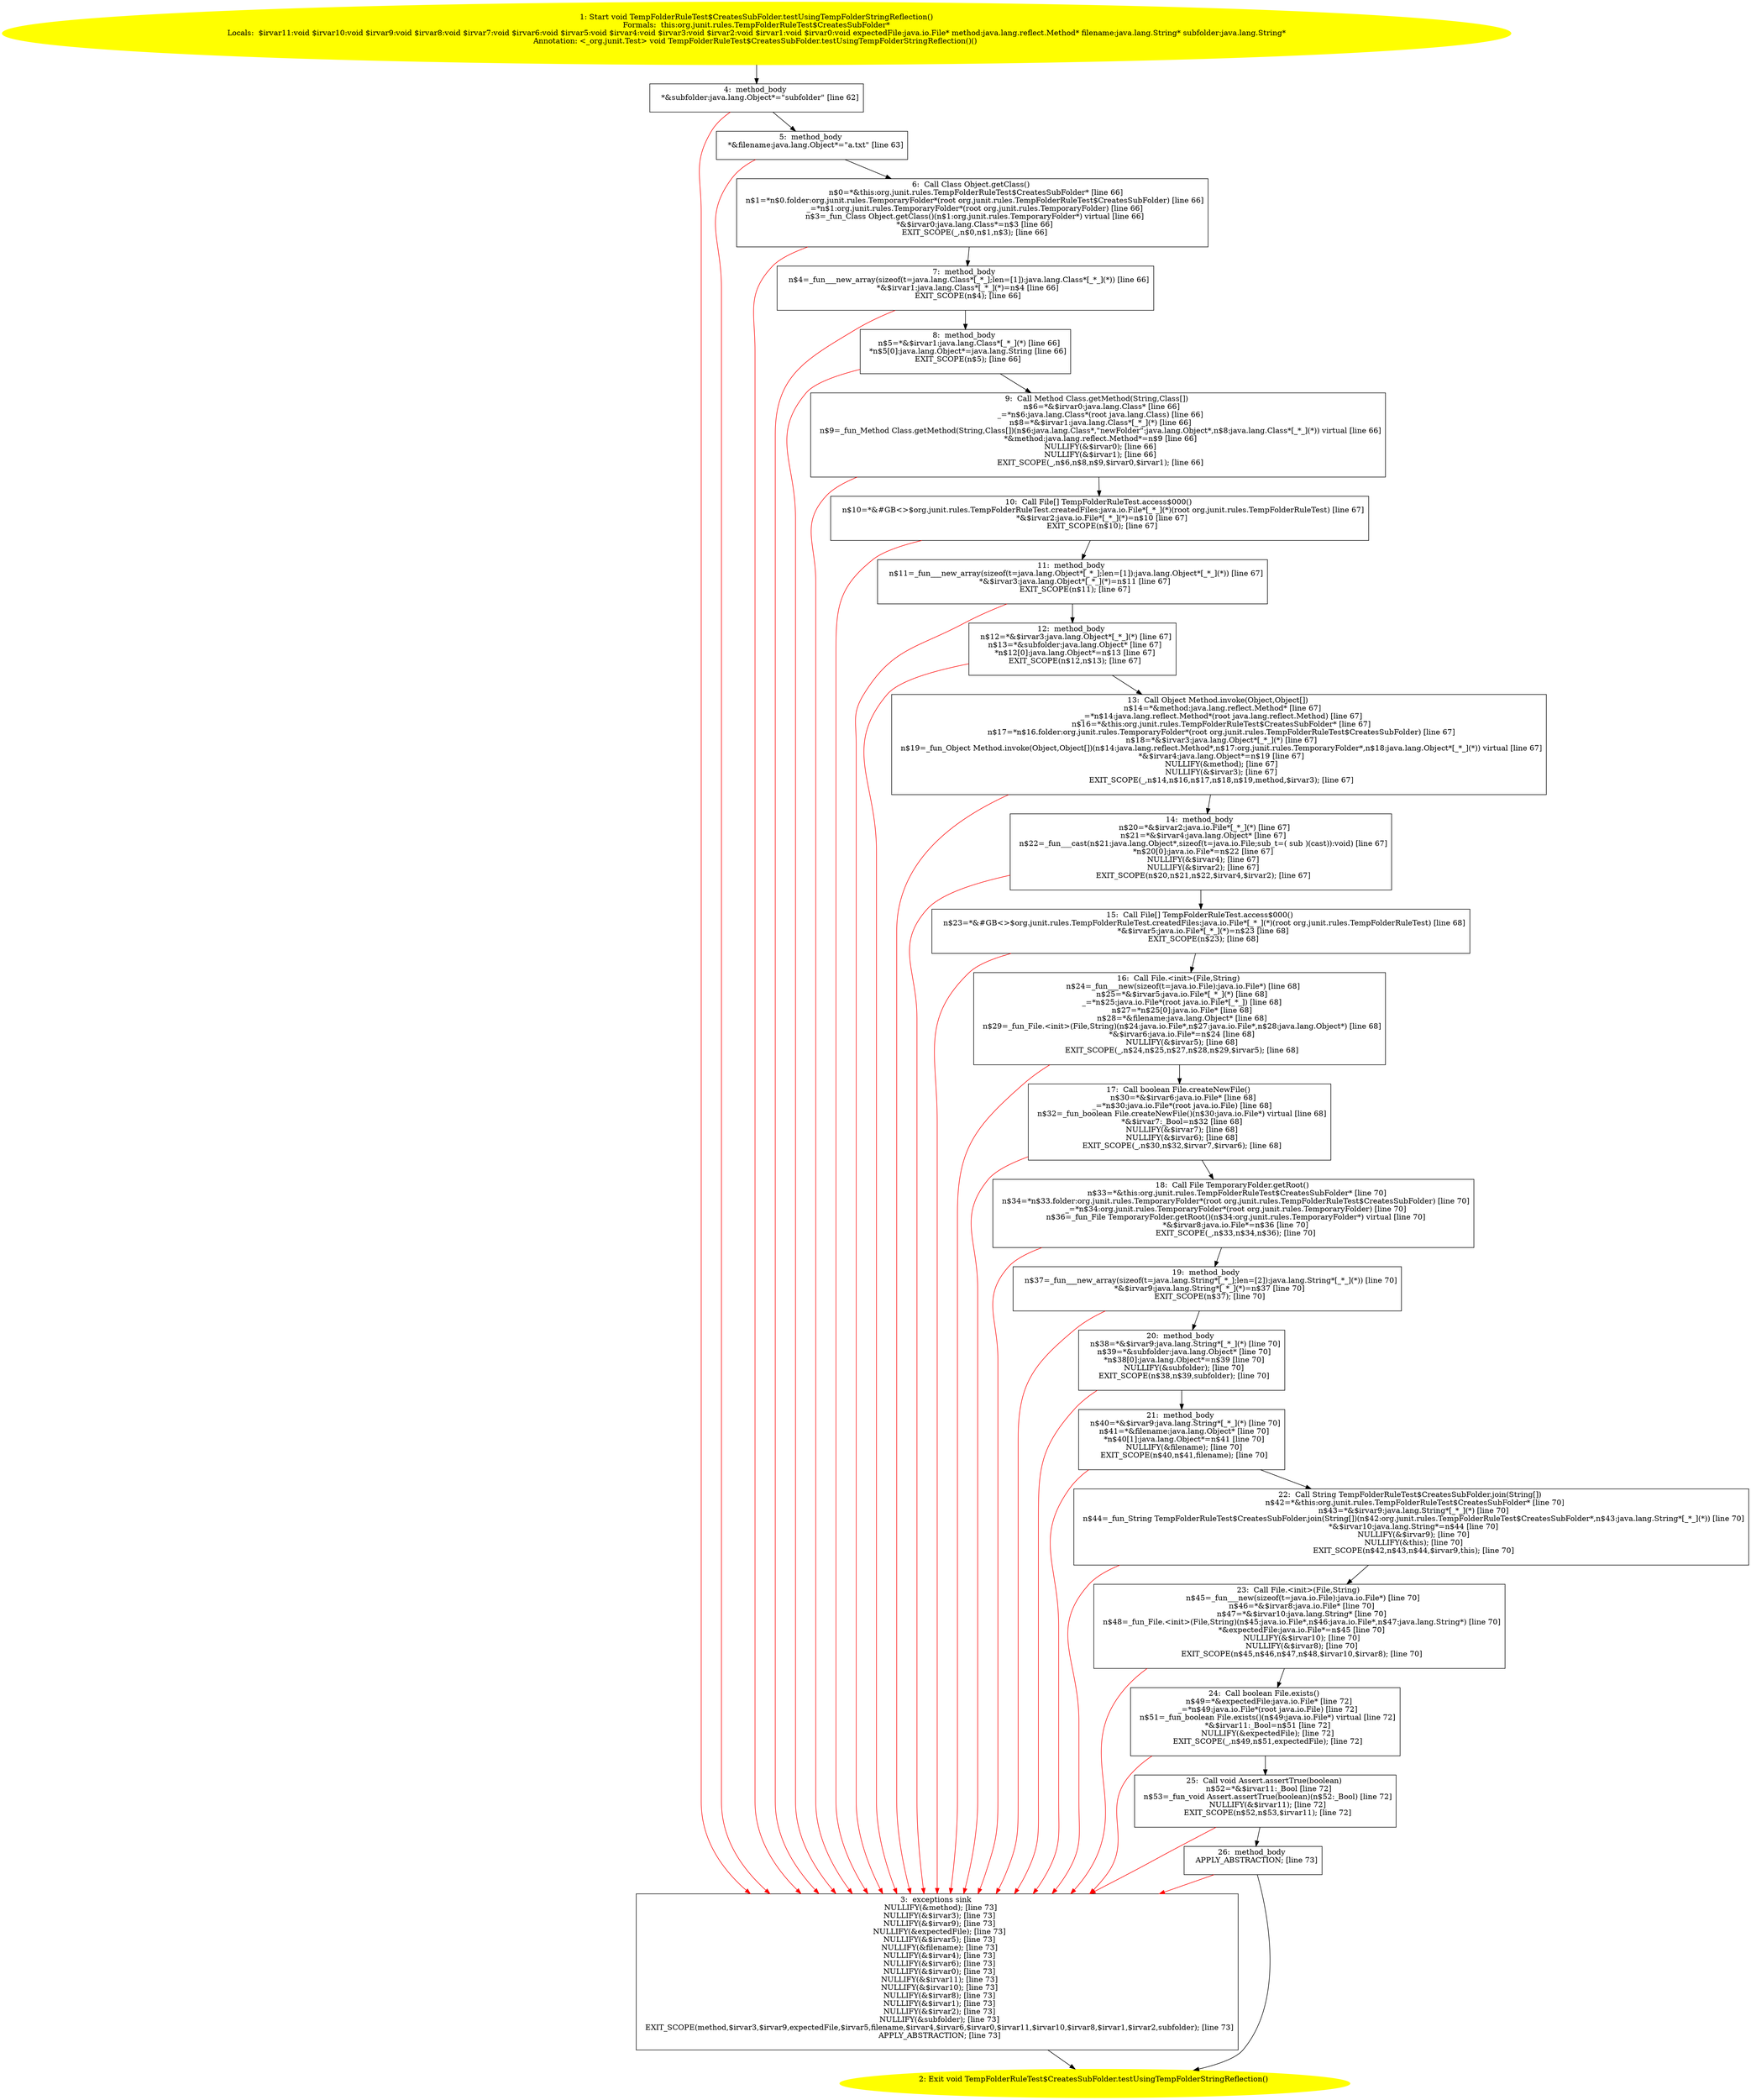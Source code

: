 /* @generated */
digraph cfg {
"org.junit.rules.TempFolderRuleTest$CreatesSubFolder.testUsingTempFolderStringReflection():void.2ea9c39f7f4d890964cd3e49780c0ccb_1" [label="1: Start void TempFolderRuleTest$CreatesSubFolder.testUsingTempFolderStringReflection()\nFormals:  this:org.junit.rules.TempFolderRuleTest$CreatesSubFolder*\nLocals:  $irvar11:void $irvar10:void $irvar9:void $irvar8:void $irvar7:void $irvar6:void $irvar5:void $irvar4:void $irvar3:void $irvar2:void $irvar1:void $irvar0:void expectedFile:java.io.File* method:java.lang.reflect.Method* filename:java.lang.String* subfolder:java.lang.String*\nAnnotation: <_org.junit.Test> void TempFolderRuleTest$CreatesSubFolder.testUsingTempFolderStringReflection()() \n  " color=yellow style=filled]
	

	 "org.junit.rules.TempFolderRuleTest$CreatesSubFolder.testUsingTempFolderStringReflection():void.2ea9c39f7f4d890964cd3e49780c0ccb_1" -> "org.junit.rules.TempFolderRuleTest$CreatesSubFolder.testUsingTempFolderStringReflection():void.2ea9c39f7f4d890964cd3e49780c0ccb_4" ;
"org.junit.rules.TempFolderRuleTest$CreatesSubFolder.testUsingTempFolderStringReflection():void.2ea9c39f7f4d890964cd3e49780c0ccb_2" [label="2: Exit void TempFolderRuleTest$CreatesSubFolder.testUsingTempFolderStringReflection() \n  " color=yellow style=filled]
	

"org.junit.rules.TempFolderRuleTest$CreatesSubFolder.testUsingTempFolderStringReflection():void.2ea9c39f7f4d890964cd3e49780c0ccb_3" [label="3:  exceptions sink \n   NULLIFY(&method); [line 73]\n  NULLIFY(&$irvar3); [line 73]\n  NULLIFY(&$irvar9); [line 73]\n  NULLIFY(&expectedFile); [line 73]\n  NULLIFY(&$irvar5); [line 73]\n  NULLIFY(&filename); [line 73]\n  NULLIFY(&$irvar4); [line 73]\n  NULLIFY(&$irvar6); [line 73]\n  NULLIFY(&$irvar0); [line 73]\n  NULLIFY(&$irvar11); [line 73]\n  NULLIFY(&$irvar10); [line 73]\n  NULLIFY(&$irvar8); [line 73]\n  NULLIFY(&$irvar1); [line 73]\n  NULLIFY(&$irvar2); [line 73]\n  NULLIFY(&subfolder); [line 73]\n  EXIT_SCOPE(method,$irvar3,$irvar9,expectedFile,$irvar5,filename,$irvar4,$irvar6,$irvar0,$irvar11,$irvar10,$irvar8,$irvar1,$irvar2,subfolder); [line 73]\n  APPLY_ABSTRACTION; [line 73]\n " shape="box"]
	

	 "org.junit.rules.TempFolderRuleTest$CreatesSubFolder.testUsingTempFolderStringReflection():void.2ea9c39f7f4d890964cd3e49780c0ccb_3" -> "org.junit.rules.TempFolderRuleTest$CreatesSubFolder.testUsingTempFolderStringReflection():void.2ea9c39f7f4d890964cd3e49780c0ccb_2" ;
"org.junit.rules.TempFolderRuleTest$CreatesSubFolder.testUsingTempFolderStringReflection():void.2ea9c39f7f4d890964cd3e49780c0ccb_4" [label="4:  method_body \n   *&subfolder:java.lang.Object*=\"subfolder\" [line 62]\n " shape="box"]
	

	 "org.junit.rules.TempFolderRuleTest$CreatesSubFolder.testUsingTempFolderStringReflection():void.2ea9c39f7f4d890964cd3e49780c0ccb_4" -> "org.junit.rules.TempFolderRuleTest$CreatesSubFolder.testUsingTempFolderStringReflection():void.2ea9c39f7f4d890964cd3e49780c0ccb_5" ;
	 "org.junit.rules.TempFolderRuleTest$CreatesSubFolder.testUsingTempFolderStringReflection():void.2ea9c39f7f4d890964cd3e49780c0ccb_4" -> "org.junit.rules.TempFolderRuleTest$CreatesSubFolder.testUsingTempFolderStringReflection():void.2ea9c39f7f4d890964cd3e49780c0ccb_3" [color="red" ];
"org.junit.rules.TempFolderRuleTest$CreatesSubFolder.testUsingTempFolderStringReflection():void.2ea9c39f7f4d890964cd3e49780c0ccb_5" [label="5:  method_body \n   *&filename:java.lang.Object*=\"a.txt\" [line 63]\n " shape="box"]
	

	 "org.junit.rules.TempFolderRuleTest$CreatesSubFolder.testUsingTempFolderStringReflection():void.2ea9c39f7f4d890964cd3e49780c0ccb_5" -> "org.junit.rules.TempFolderRuleTest$CreatesSubFolder.testUsingTempFolderStringReflection():void.2ea9c39f7f4d890964cd3e49780c0ccb_6" ;
	 "org.junit.rules.TempFolderRuleTest$CreatesSubFolder.testUsingTempFolderStringReflection():void.2ea9c39f7f4d890964cd3e49780c0ccb_5" -> "org.junit.rules.TempFolderRuleTest$CreatesSubFolder.testUsingTempFolderStringReflection():void.2ea9c39f7f4d890964cd3e49780c0ccb_3" [color="red" ];
"org.junit.rules.TempFolderRuleTest$CreatesSubFolder.testUsingTempFolderStringReflection():void.2ea9c39f7f4d890964cd3e49780c0ccb_6" [label="6:  Call Class Object.getClass() \n   n$0=*&this:org.junit.rules.TempFolderRuleTest$CreatesSubFolder* [line 66]\n  n$1=*n$0.folder:org.junit.rules.TemporaryFolder*(root org.junit.rules.TempFolderRuleTest$CreatesSubFolder) [line 66]\n  _=*n$1:org.junit.rules.TemporaryFolder*(root org.junit.rules.TemporaryFolder) [line 66]\n  n$3=_fun_Class Object.getClass()(n$1:org.junit.rules.TemporaryFolder*) virtual [line 66]\n  *&$irvar0:java.lang.Class*=n$3 [line 66]\n  EXIT_SCOPE(_,n$0,n$1,n$3); [line 66]\n " shape="box"]
	

	 "org.junit.rules.TempFolderRuleTest$CreatesSubFolder.testUsingTempFolderStringReflection():void.2ea9c39f7f4d890964cd3e49780c0ccb_6" -> "org.junit.rules.TempFolderRuleTest$CreatesSubFolder.testUsingTempFolderStringReflection():void.2ea9c39f7f4d890964cd3e49780c0ccb_7" ;
	 "org.junit.rules.TempFolderRuleTest$CreatesSubFolder.testUsingTempFolderStringReflection():void.2ea9c39f7f4d890964cd3e49780c0ccb_6" -> "org.junit.rules.TempFolderRuleTest$CreatesSubFolder.testUsingTempFolderStringReflection():void.2ea9c39f7f4d890964cd3e49780c0ccb_3" [color="red" ];
"org.junit.rules.TempFolderRuleTest$CreatesSubFolder.testUsingTempFolderStringReflection():void.2ea9c39f7f4d890964cd3e49780c0ccb_7" [label="7:  method_body \n   n$4=_fun___new_array(sizeof(t=java.lang.Class*[_*_];len=[1]):java.lang.Class*[_*_](*)) [line 66]\n  *&$irvar1:java.lang.Class*[_*_](*)=n$4 [line 66]\n  EXIT_SCOPE(n$4); [line 66]\n " shape="box"]
	

	 "org.junit.rules.TempFolderRuleTest$CreatesSubFolder.testUsingTempFolderStringReflection():void.2ea9c39f7f4d890964cd3e49780c0ccb_7" -> "org.junit.rules.TempFolderRuleTest$CreatesSubFolder.testUsingTempFolderStringReflection():void.2ea9c39f7f4d890964cd3e49780c0ccb_8" ;
	 "org.junit.rules.TempFolderRuleTest$CreatesSubFolder.testUsingTempFolderStringReflection():void.2ea9c39f7f4d890964cd3e49780c0ccb_7" -> "org.junit.rules.TempFolderRuleTest$CreatesSubFolder.testUsingTempFolderStringReflection():void.2ea9c39f7f4d890964cd3e49780c0ccb_3" [color="red" ];
"org.junit.rules.TempFolderRuleTest$CreatesSubFolder.testUsingTempFolderStringReflection():void.2ea9c39f7f4d890964cd3e49780c0ccb_8" [label="8:  method_body \n   n$5=*&$irvar1:java.lang.Class*[_*_](*) [line 66]\n  *n$5[0]:java.lang.Object*=java.lang.String [line 66]\n  EXIT_SCOPE(n$5); [line 66]\n " shape="box"]
	

	 "org.junit.rules.TempFolderRuleTest$CreatesSubFolder.testUsingTempFolderStringReflection():void.2ea9c39f7f4d890964cd3e49780c0ccb_8" -> "org.junit.rules.TempFolderRuleTest$CreatesSubFolder.testUsingTempFolderStringReflection():void.2ea9c39f7f4d890964cd3e49780c0ccb_9" ;
	 "org.junit.rules.TempFolderRuleTest$CreatesSubFolder.testUsingTempFolderStringReflection():void.2ea9c39f7f4d890964cd3e49780c0ccb_8" -> "org.junit.rules.TempFolderRuleTest$CreatesSubFolder.testUsingTempFolderStringReflection():void.2ea9c39f7f4d890964cd3e49780c0ccb_3" [color="red" ];
"org.junit.rules.TempFolderRuleTest$CreatesSubFolder.testUsingTempFolderStringReflection():void.2ea9c39f7f4d890964cd3e49780c0ccb_9" [label="9:  Call Method Class.getMethod(String,Class[]) \n   n$6=*&$irvar0:java.lang.Class* [line 66]\n  _=*n$6:java.lang.Class*(root java.lang.Class) [line 66]\n  n$8=*&$irvar1:java.lang.Class*[_*_](*) [line 66]\n  n$9=_fun_Method Class.getMethod(String,Class[])(n$6:java.lang.Class*,\"newFolder\":java.lang.Object*,n$8:java.lang.Class*[_*_](*)) virtual [line 66]\n  *&method:java.lang.reflect.Method*=n$9 [line 66]\n  NULLIFY(&$irvar0); [line 66]\n  NULLIFY(&$irvar1); [line 66]\n  EXIT_SCOPE(_,n$6,n$8,n$9,$irvar0,$irvar1); [line 66]\n " shape="box"]
	

	 "org.junit.rules.TempFolderRuleTest$CreatesSubFolder.testUsingTempFolderStringReflection():void.2ea9c39f7f4d890964cd3e49780c0ccb_9" -> "org.junit.rules.TempFolderRuleTest$CreatesSubFolder.testUsingTempFolderStringReflection():void.2ea9c39f7f4d890964cd3e49780c0ccb_10" ;
	 "org.junit.rules.TempFolderRuleTest$CreatesSubFolder.testUsingTempFolderStringReflection():void.2ea9c39f7f4d890964cd3e49780c0ccb_9" -> "org.junit.rules.TempFolderRuleTest$CreatesSubFolder.testUsingTempFolderStringReflection():void.2ea9c39f7f4d890964cd3e49780c0ccb_3" [color="red" ];
"org.junit.rules.TempFolderRuleTest$CreatesSubFolder.testUsingTempFolderStringReflection():void.2ea9c39f7f4d890964cd3e49780c0ccb_10" [label="10:  Call File[] TempFolderRuleTest.access$000() \n   n$10=*&#GB<>$org.junit.rules.TempFolderRuleTest.createdFiles:java.io.File*[_*_](*)(root org.junit.rules.TempFolderRuleTest) [line 67]\n  *&$irvar2:java.io.File*[_*_](*)=n$10 [line 67]\n  EXIT_SCOPE(n$10); [line 67]\n " shape="box"]
	

	 "org.junit.rules.TempFolderRuleTest$CreatesSubFolder.testUsingTempFolderStringReflection():void.2ea9c39f7f4d890964cd3e49780c0ccb_10" -> "org.junit.rules.TempFolderRuleTest$CreatesSubFolder.testUsingTempFolderStringReflection():void.2ea9c39f7f4d890964cd3e49780c0ccb_11" ;
	 "org.junit.rules.TempFolderRuleTest$CreatesSubFolder.testUsingTempFolderStringReflection():void.2ea9c39f7f4d890964cd3e49780c0ccb_10" -> "org.junit.rules.TempFolderRuleTest$CreatesSubFolder.testUsingTempFolderStringReflection():void.2ea9c39f7f4d890964cd3e49780c0ccb_3" [color="red" ];
"org.junit.rules.TempFolderRuleTest$CreatesSubFolder.testUsingTempFolderStringReflection():void.2ea9c39f7f4d890964cd3e49780c0ccb_11" [label="11:  method_body \n   n$11=_fun___new_array(sizeof(t=java.lang.Object*[_*_];len=[1]):java.lang.Object*[_*_](*)) [line 67]\n  *&$irvar3:java.lang.Object*[_*_](*)=n$11 [line 67]\n  EXIT_SCOPE(n$11); [line 67]\n " shape="box"]
	

	 "org.junit.rules.TempFolderRuleTest$CreatesSubFolder.testUsingTempFolderStringReflection():void.2ea9c39f7f4d890964cd3e49780c0ccb_11" -> "org.junit.rules.TempFolderRuleTest$CreatesSubFolder.testUsingTempFolderStringReflection():void.2ea9c39f7f4d890964cd3e49780c0ccb_12" ;
	 "org.junit.rules.TempFolderRuleTest$CreatesSubFolder.testUsingTempFolderStringReflection():void.2ea9c39f7f4d890964cd3e49780c0ccb_11" -> "org.junit.rules.TempFolderRuleTest$CreatesSubFolder.testUsingTempFolderStringReflection():void.2ea9c39f7f4d890964cd3e49780c0ccb_3" [color="red" ];
"org.junit.rules.TempFolderRuleTest$CreatesSubFolder.testUsingTempFolderStringReflection():void.2ea9c39f7f4d890964cd3e49780c0ccb_12" [label="12:  method_body \n   n$12=*&$irvar3:java.lang.Object*[_*_](*) [line 67]\n  n$13=*&subfolder:java.lang.Object* [line 67]\n  *n$12[0]:java.lang.Object*=n$13 [line 67]\n  EXIT_SCOPE(n$12,n$13); [line 67]\n " shape="box"]
	

	 "org.junit.rules.TempFolderRuleTest$CreatesSubFolder.testUsingTempFolderStringReflection():void.2ea9c39f7f4d890964cd3e49780c0ccb_12" -> "org.junit.rules.TempFolderRuleTest$CreatesSubFolder.testUsingTempFolderStringReflection():void.2ea9c39f7f4d890964cd3e49780c0ccb_13" ;
	 "org.junit.rules.TempFolderRuleTest$CreatesSubFolder.testUsingTempFolderStringReflection():void.2ea9c39f7f4d890964cd3e49780c0ccb_12" -> "org.junit.rules.TempFolderRuleTest$CreatesSubFolder.testUsingTempFolderStringReflection():void.2ea9c39f7f4d890964cd3e49780c0ccb_3" [color="red" ];
"org.junit.rules.TempFolderRuleTest$CreatesSubFolder.testUsingTempFolderStringReflection():void.2ea9c39f7f4d890964cd3e49780c0ccb_13" [label="13:  Call Object Method.invoke(Object,Object[]) \n   n$14=*&method:java.lang.reflect.Method* [line 67]\n  _=*n$14:java.lang.reflect.Method*(root java.lang.reflect.Method) [line 67]\n  n$16=*&this:org.junit.rules.TempFolderRuleTest$CreatesSubFolder* [line 67]\n  n$17=*n$16.folder:org.junit.rules.TemporaryFolder*(root org.junit.rules.TempFolderRuleTest$CreatesSubFolder) [line 67]\n  n$18=*&$irvar3:java.lang.Object*[_*_](*) [line 67]\n  n$19=_fun_Object Method.invoke(Object,Object[])(n$14:java.lang.reflect.Method*,n$17:org.junit.rules.TemporaryFolder*,n$18:java.lang.Object*[_*_](*)) virtual [line 67]\n  *&$irvar4:java.lang.Object*=n$19 [line 67]\n  NULLIFY(&method); [line 67]\n  NULLIFY(&$irvar3); [line 67]\n  EXIT_SCOPE(_,n$14,n$16,n$17,n$18,n$19,method,$irvar3); [line 67]\n " shape="box"]
	

	 "org.junit.rules.TempFolderRuleTest$CreatesSubFolder.testUsingTempFolderStringReflection():void.2ea9c39f7f4d890964cd3e49780c0ccb_13" -> "org.junit.rules.TempFolderRuleTest$CreatesSubFolder.testUsingTempFolderStringReflection():void.2ea9c39f7f4d890964cd3e49780c0ccb_14" ;
	 "org.junit.rules.TempFolderRuleTest$CreatesSubFolder.testUsingTempFolderStringReflection():void.2ea9c39f7f4d890964cd3e49780c0ccb_13" -> "org.junit.rules.TempFolderRuleTest$CreatesSubFolder.testUsingTempFolderStringReflection():void.2ea9c39f7f4d890964cd3e49780c0ccb_3" [color="red" ];
"org.junit.rules.TempFolderRuleTest$CreatesSubFolder.testUsingTempFolderStringReflection():void.2ea9c39f7f4d890964cd3e49780c0ccb_14" [label="14:  method_body \n   n$20=*&$irvar2:java.io.File*[_*_](*) [line 67]\n  n$21=*&$irvar4:java.lang.Object* [line 67]\n  n$22=_fun___cast(n$21:java.lang.Object*,sizeof(t=java.io.File;sub_t=( sub )(cast)):void) [line 67]\n  *n$20[0]:java.io.File*=n$22 [line 67]\n  NULLIFY(&$irvar4); [line 67]\n  NULLIFY(&$irvar2); [line 67]\n  EXIT_SCOPE(n$20,n$21,n$22,$irvar4,$irvar2); [line 67]\n " shape="box"]
	

	 "org.junit.rules.TempFolderRuleTest$CreatesSubFolder.testUsingTempFolderStringReflection():void.2ea9c39f7f4d890964cd3e49780c0ccb_14" -> "org.junit.rules.TempFolderRuleTest$CreatesSubFolder.testUsingTempFolderStringReflection():void.2ea9c39f7f4d890964cd3e49780c0ccb_15" ;
	 "org.junit.rules.TempFolderRuleTest$CreatesSubFolder.testUsingTempFolderStringReflection():void.2ea9c39f7f4d890964cd3e49780c0ccb_14" -> "org.junit.rules.TempFolderRuleTest$CreatesSubFolder.testUsingTempFolderStringReflection():void.2ea9c39f7f4d890964cd3e49780c0ccb_3" [color="red" ];
"org.junit.rules.TempFolderRuleTest$CreatesSubFolder.testUsingTempFolderStringReflection():void.2ea9c39f7f4d890964cd3e49780c0ccb_15" [label="15:  Call File[] TempFolderRuleTest.access$000() \n   n$23=*&#GB<>$org.junit.rules.TempFolderRuleTest.createdFiles:java.io.File*[_*_](*)(root org.junit.rules.TempFolderRuleTest) [line 68]\n  *&$irvar5:java.io.File*[_*_](*)=n$23 [line 68]\n  EXIT_SCOPE(n$23); [line 68]\n " shape="box"]
	

	 "org.junit.rules.TempFolderRuleTest$CreatesSubFolder.testUsingTempFolderStringReflection():void.2ea9c39f7f4d890964cd3e49780c0ccb_15" -> "org.junit.rules.TempFolderRuleTest$CreatesSubFolder.testUsingTempFolderStringReflection():void.2ea9c39f7f4d890964cd3e49780c0ccb_16" ;
	 "org.junit.rules.TempFolderRuleTest$CreatesSubFolder.testUsingTempFolderStringReflection():void.2ea9c39f7f4d890964cd3e49780c0ccb_15" -> "org.junit.rules.TempFolderRuleTest$CreatesSubFolder.testUsingTempFolderStringReflection():void.2ea9c39f7f4d890964cd3e49780c0ccb_3" [color="red" ];
"org.junit.rules.TempFolderRuleTest$CreatesSubFolder.testUsingTempFolderStringReflection():void.2ea9c39f7f4d890964cd3e49780c0ccb_16" [label="16:  Call File.<init>(File,String) \n   n$24=_fun___new(sizeof(t=java.io.File):java.io.File*) [line 68]\n  n$25=*&$irvar5:java.io.File*[_*_](*) [line 68]\n  _=*n$25:java.io.File*(root java.io.File*[_*_]) [line 68]\n  n$27=*n$25[0]:java.io.File* [line 68]\n  n$28=*&filename:java.lang.Object* [line 68]\n  n$29=_fun_File.<init>(File,String)(n$24:java.io.File*,n$27:java.io.File*,n$28:java.lang.Object*) [line 68]\n  *&$irvar6:java.io.File*=n$24 [line 68]\n  NULLIFY(&$irvar5); [line 68]\n  EXIT_SCOPE(_,n$24,n$25,n$27,n$28,n$29,$irvar5); [line 68]\n " shape="box"]
	

	 "org.junit.rules.TempFolderRuleTest$CreatesSubFolder.testUsingTempFolderStringReflection():void.2ea9c39f7f4d890964cd3e49780c0ccb_16" -> "org.junit.rules.TempFolderRuleTest$CreatesSubFolder.testUsingTempFolderStringReflection():void.2ea9c39f7f4d890964cd3e49780c0ccb_17" ;
	 "org.junit.rules.TempFolderRuleTest$CreatesSubFolder.testUsingTempFolderStringReflection():void.2ea9c39f7f4d890964cd3e49780c0ccb_16" -> "org.junit.rules.TempFolderRuleTest$CreatesSubFolder.testUsingTempFolderStringReflection():void.2ea9c39f7f4d890964cd3e49780c0ccb_3" [color="red" ];
"org.junit.rules.TempFolderRuleTest$CreatesSubFolder.testUsingTempFolderStringReflection():void.2ea9c39f7f4d890964cd3e49780c0ccb_17" [label="17:  Call boolean File.createNewFile() \n   n$30=*&$irvar6:java.io.File* [line 68]\n  _=*n$30:java.io.File*(root java.io.File) [line 68]\n  n$32=_fun_boolean File.createNewFile()(n$30:java.io.File*) virtual [line 68]\n  *&$irvar7:_Bool=n$32 [line 68]\n  NULLIFY(&$irvar7); [line 68]\n  NULLIFY(&$irvar6); [line 68]\n  EXIT_SCOPE(_,n$30,n$32,$irvar7,$irvar6); [line 68]\n " shape="box"]
	

	 "org.junit.rules.TempFolderRuleTest$CreatesSubFolder.testUsingTempFolderStringReflection():void.2ea9c39f7f4d890964cd3e49780c0ccb_17" -> "org.junit.rules.TempFolderRuleTest$CreatesSubFolder.testUsingTempFolderStringReflection():void.2ea9c39f7f4d890964cd3e49780c0ccb_18" ;
	 "org.junit.rules.TempFolderRuleTest$CreatesSubFolder.testUsingTempFolderStringReflection():void.2ea9c39f7f4d890964cd3e49780c0ccb_17" -> "org.junit.rules.TempFolderRuleTest$CreatesSubFolder.testUsingTempFolderStringReflection():void.2ea9c39f7f4d890964cd3e49780c0ccb_3" [color="red" ];
"org.junit.rules.TempFolderRuleTest$CreatesSubFolder.testUsingTempFolderStringReflection():void.2ea9c39f7f4d890964cd3e49780c0ccb_18" [label="18:  Call File TemporaryFolder.getRoot() \n   n$33=*&this:org.junit.rules.TempFolderRuleTest$CreatesSubFolder* [line 70]\n  n$34=*n$33.folder:org.junit.rules.TemporaryFolder*(root org.junit.rules.TempFolderRuleTest$CreatesSubFolder) [line 70]\n  _=*n$34:org.junit.rules.TemporaryFolder*(root org.junit.rules.TemporaryFolder) [line 70]\n  n$36=_fun_File TemporaryFolder.getRoot()(n$34:org.junit.rules.TemporaryFolder*) virtual [line 70]\n  *&$irvar8:java.io.File*=n$36 [line 70]\n  EXIT_SCOPE(_,n$33,n$34,n$36); [line 70]\n " shape="box"]
	

	 "org.junit.rules.TempFolderRuleTest$CreatesSubFolder.testUsingTempFolderStringReflection():void.2ea9c39f7f4d890964cd3e49780c0ccb_18" -> "org.junit.rules.TempFolderRuleTest$CreatesSubFolder.testUsingTempFolderStringReflection():void.2ea9c39f7f4d890964cd3e49780c0ccb_19" ;
	 "org.junit.rules.TempFolderRuleTest$CreatesSubFolder.testUsingTempFolderStringReflection():void.2ea9c39f7f4d890964cd3e49780c0ccb_18" -> "org.junit.rules.TempFolderRuleTest$CreatesSubFolder.testUsingTempFolderStringReflection():void.2ea9c39f7f4d890964cd3e49780c0ccb_3" [color="red" ];
"org.junit.rules.TempFolderRuleTest$CreatesSubFolder.testUsingTempFolderStringReflection():void.2ea9c39f7f4d890964cd3e49780c0ccb_19" [label="19:  method_body \n   n$37=_fun___new_array(sizeof(t=java.lang.String*[_*_];len=[2]):java.lang.String*[_*_](*)) [line 70]\n  *&$irvar9:java.lang.String*[_*_](*)=n$37 [line 70]\n  EXIT_SCOPE(n$37); [line 70]\n " shape="box"]
	

	 "org.junit.rules.TempFolderRuleTest$CreatesSubFolder.testUsingTempFolderStringReflection():void.2ea9c39f7f4d890964cd3e49780c0ccb_19" -> "org.junit.rules.TempFolderRuleTest$CreatesSubFolder.testUsingTempFolderStringReflection():void.2ea9c39f7f4d890964cd3e49780c0ccb_20" ;
	 "org.junit.rules.TempFolderRuleTest$CreatesSubFolder.testUsingTempFolderStringReflection():void.2ea9c39f7f4d890964cd3e49780c0ccb_19" -> "org.junit.rules.TempFolderRuleTest$CreatesSubFolder.testUsingTempFolderStringReflection():void.2ea9c39f7f4d890964cd3e49780c0ccb_3" [color="red" ];
"org.junit.rules.TempFolderRuleTest$CreatesSubFolder.testUsingTempFolderStringReflection():void.2ea9c39f7f4d890964cd3e49780c0ccb_20" [label="20:  method_body \n   n$38=*&$irvar9:java.lang.String*[_*_](*) [line 70]\n  n$39=*&subfolder:java.lang.Object* [line 70]\n  *n$38[0]:java.lang.Object*=n$39 [line 70]\n  NULLIFY(&subfolder); [line 70]\n  EXIT_SCOPE(n$38,n$39,subfolder); [line 70]\n " shape="box"]
	

	 "org.junit.rules.TempFolderRuleTest$CreatesSubFolder.testUsingTempFolderStringReflection():void.2ea9c39f7f4d890964cd3e49780c0ccb_20" -> "org.junit.rules.TempFolderRuleTest$CreatesSubFolder.testUsingTempFolderStringReflection():void.2ea9c39f7f4d890964cd3e49780c0ccb_21" ;
	 "org.junit.rules.TempFolderRuleTest$CreatesSubFolder.testUsingTempFolderStringReflection():void.2ea9c39f7f4d890964cd3e49780c0ccb_20" -> "org.junit.rules.TempFolderRuleTest$CreatesSubFolder.testUsingTempFolderStringReflection():void.2ea9c39f7f4d890964cd3e49780c0ccb_3" [color="red" ];
"org.junit.rules.TempFolderRuleTest$CreatesSubFolder.testUsingTempFolderStringReflection():void.2ea9c39f7f4d890964cd3e49780c0ccb_21" [label="21:  method_body \n   n$40=*&$irvar9:java.lang.String*[_*_](*) [line 70]\n  n$41=*&filename:java.lang.Object* [line 70]\n  *n$40[1]:java.lang.Object*=n$41 [line 70]\n  NULLIFY(&filename); [line 70]\n  EXIT_SCOPE(n$40,n$41,filename); [line 70]\n " shape="box"]
	

	 "org.junit.rules.TempFolderRuleTest$CreatesSubFolder.testUsingTempFolderStringReflection():void.2ea9c39f7f4d890964cd3e49780c0ccb_21" -> "org.junit.rules.TempFolderRuleTest$CreatesSubFolder.testUsingTempFolderStringReflection():void.2ea9c39f7f4d890964cd3e49780c0ccb_22" ;
	 "org.junit.rules.TempFolderRuleTest$CreatesSubFolder.testUsingTempFolderStringReflection():void.2ea9c39f7f4d890964cd3e49780c0ccb_21" -> "org.junit.rules.TempFolderRuleTest$CreatesSubFolder.testUsingTempFolderStringReflection():void.2ea9c39f7f4d890964cd3e49780c0ccb_3" [color="red" ];
"org.junit.rules.TempFolderRuleTest$CreatesSubFolder.testUsingTempFolderStringReflection():void.2ea9c39f7f4d890964cd3e49780c0ccb_22" [label="22:  Call String TempFolderRuleTest$CreatesSubFolder.join(String[]) \n   n$42=*&this:org.junit.rules.TempFolderRuleTest$CreatesSubFolder* [line 70]\n  n$43=*&$irvar9:java.lang.String*[_*_](*) [line 70]\n  n$44=_fun_String TempFolderRuleTest$CreatesSubFolder.join(String[])(n$42:org.junit.rules.TempFolderRuleTest$CreatesSubFolder*,n$43:java.lang.String*[_*_](*)) [line 70]\n  *&$irvar10:java.lang.String*=n$44 [line 70]\n  NULLIFY(&$irvar9); [line 70]\n  NULLIFY(&this); [line 70]\n  EXIT_SCOPE(n$42,n$43,n$44,$irvar9,this); [line 70]\n " shape="box"]
	

	 "org.junit.rules.TempFolderRuleTest$CreatesSubFolder.testUsingTempFolderStringReflection():void.2ea9c39f7f4d890964cd3e49780c0ccb_22" -> "org.junit.rules.TempFolderRuleTest$CreatesSubFolder.testUsingTempFolderStringReflection():void.2ea9c39f7f4d890964cd3e49780c0ccb_23" ;
	 "org.junit.rules.TempFolderRuleTest$CreatesSubFolder.testUsingTempFolderStringReflection():void.2ea9c39f7f4d890964cd3e49780c0ccb_22" -> "org.junit.rules.TempFolderRuleTest$CreatesSubFolder.testUsingTempFolderStringReflection():void.2ea9c39f7f4d890964cd3e49780c0ccb_3" [color="red" ];
"org.junit.rules.TempFolderRuleTest$CreatesSubFolder.testUsingTempFolderStringReflection():void.2ea9c39f7f4d890964cd3e49780c0ccb_23" [label="23:  Call File.<init>(File,String) \n   n$45=_fun___new(sizeof(t=java.io.File):java.io.File*) [line 70]\n  n$46=*&$irvar8:java.io.File* [line 70]\n  n$47=*&$irvar10:java.lang.String* [line 70]\n  n$48=_fun_File.<init>(File,String)(n$45:java.io.File*,n$46:java.io.File*,n$47:java.lang.String*) [line 70]\n  *&expectedFile:java.io.File*=n$45 [line 70]\n  NULLIFY(&$irvar10); [line 70]\n  NULLIFY(&$irvar8); [line 70]\n  EXIT_SCOPE(n$45,n$46,n$47,n$48,$irvar10,$irvar8); [line 70]\n " shape="box"]
	

	 "org.junit.rules.TempFolderRuleTest$CreatesSubFolder.testUsingTempFolderStringReflection():void.2ea9c39f7f4d890964cd3e49780c0ccb_23" -> "org.junit.rules.TempFolderRuleTest$CreatesSubFolder.testUsingTempFolderStringReflection():void.2ea9c39f7f4d890964cd3e49780c0ccb_24" ;
	 "org.junit.rules.TempFolderRuleTest$CreatesSubFolder.testUsingTempFolderStringReflection():void.2ea9c39f7f4d890964cd3e49780c0ccb_23" -> "org.junit.rules.TempFolderRuleTest$CreatesSubFolder.testUsingTempFolderStringReflection():void.2ea9c39f7f4d890964cd3e49780c0ccb_3" [color="red" ];
"org.junit.rules.TempFolderRuleTest$CreatesSubFolder.testUsingTempFolderStringReflection():void.2ea9c39f7f4d890964cd3e49780c0ccb_24" [label="24:  Call boolean File.exists() \n   n$49=*&expectedFile:java.io.File* [line 72]\n  _=*n$49:java.io.File*(root java.io.File) [line 72]\n  n$51=_fun_boolean File.exists()(n$49:java.io.File*) virtual [line 72]\n  *&$irvar11:_Bool=n$51 [line 72]\n  NULLIFY(&expectedFile); [line 72]\n  EXIT_SCOPE(_,n$49,n$51,expectedFile); [line 72]\n " shape="box"]
	

	 "org.junit.rules.TempFolderRuleTest$CreatesSubFolder.testUsingTempFolderStringReflection():void.2ea9c39f7f4d890964cd3e49780c0ccb_24" -> "org.junit.rules.TempFolderRuleTest$CreatesSubFolder.testUsingTempFolderStringReflection():void.2ea9c39f7f4d890964cd3e49780c0ccb_25" ;
	 "org.junit.rules.TempFolderRuleTest$CreatesSubFolder.testUsingTempFolderStringReflection():void.2ea9c39f7f4d890964cd3e49780c0ccb_24" -> "org.junit.rules.TempFolderRuleTest$CreatesSubFolder.testUsingTempFolderStringReflection():void.2ea9c39f7f4d890964cd3e49780c0ccb_3" [color="red" ];
"org.junit.rules.TempFolderRuleTest$CreatesSubFolder.testUsingTempFolderStringReflection():void.2ea9c39f7f4d890964cd3e49780c0ccb_25" [label="25:  Call void Assert.assertTrue(boolean) \n   n$52=*&$irvar11:_Bool [line 72]\n  n$53=_fun_void Assert.assertTrue(boolean)(n$52:_Bool) [line 72]\n  NULLIFY(&$irvar11); [line 72]\n  EXIT_SCOPE(n$52,n$53,$irvar11); [line 72]\n " shape="box"]
	

	 "org.junit.rules.TempFolderRuleTest$CreatesSubFolder.testUsingTempFolderStringReflection():void.2ea9c39f7f4d890964cd3e49780c0ccb_25" -> "org.junit.rules.TempFolderRuleTest$CreatesSubFolder.testUsingTempFolderStringReflection():void.2ea9c39f7f4d890964cd3e49780c0ccb_26" ;
	 "org.junit.rules.TempFolderRuleTest$CreatesSubFolder.testUsingTempFolderStringReflection():void.2ea9c39f7f4d890964cd3e49780c0ccb_25" -> "org.junit.rules.TempFolderRuleTest$CreatesSubFolder.testUsingTempFolderStringReflection():void.2ea9c39f7f4d890964cd3e49780c0ccb_3" [color="red" ];
"org.junit.rules.TempFolderRuleTest$CreatesSubFolder.testUsingTempFolderStringReflection():void.2ea9c39f7f4d890964cd3e49780c0ccb_26" [label="26:  method_body \n   APPLY_ABSTRACTION; [line 73]\n " shape="box"]
	

	 "org.junit.rules.TempFolderRuleTest$CreatesSubFolder.testUsingTempFolderStringReflection():void.2ea9c39f7f4d890964cd3e49780c0ccb_26" -> "org.junit.rules.TempFolderRuleTest$CreatesSubFolder.testUsingTempFolderStringReflection():void.2ea9c39f7f4d890964cd3e49780c0ccb_2" ;
	 "org.junit.rules.TempFolderRuleTest$CreatesSubFolder.testUsingTempFolderStringReflection():void.2ea9c39f7f4d890964cd3e49780c0ccb_26" -> "org.junit.rules.TempFolderRuleTest$CreatesSubFolder.testUsingTempFolderStringReflection():void.2ea9c39f7f4d890964cd3e49780c0ccb_3" [color="red" ];
}
